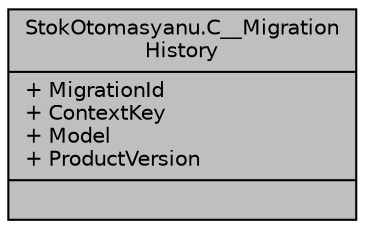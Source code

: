 digraph "StokOtomasyanu.C__MigrationHistory"
{
  edge [fontname="Helvetica",fontsize="10",labelfontname="Helvetica",labelfontsize="10"];
  node [fontname="Helvetica",fontsize="10",shape=record];
  Node1 [label="{StokOtomasyanu.C__Migration\lHistory\n|+ MigrationId\l+ ContextKey\l+ Model\l+ ProductVersion\l|}",height=0.2,width=0.4,color="black", fillcolor="grey75", style="filled", fontcolor="black"];
}
